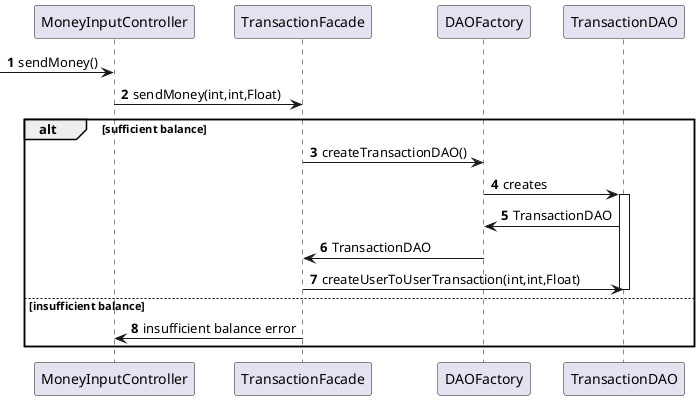@startuml

autonumber

[-> MoneyInputController : sendMoney()

MoneyInputController -> TransactionFacade: sendMoney(int,int,Float)

alt sufficient balance

    TransactionFacade -> DAOFactory: createTransactionDAO()
    DAOFactory -> TransactionDAO : creates

    activate TransactionDAO

    TransactionDAO -> DAOFactory : TransactionDAO
    DAOFactory -> TransactionFacade : TransactionDAO
    TransactionFacade -> TransactionDAO : createUserToUserTransaction(int,int,Float)

    deactivate TransactionDAO

else insufficient balance

    TransactionFacade -> MoneyInputController : insufficient balance error

end

@enduml